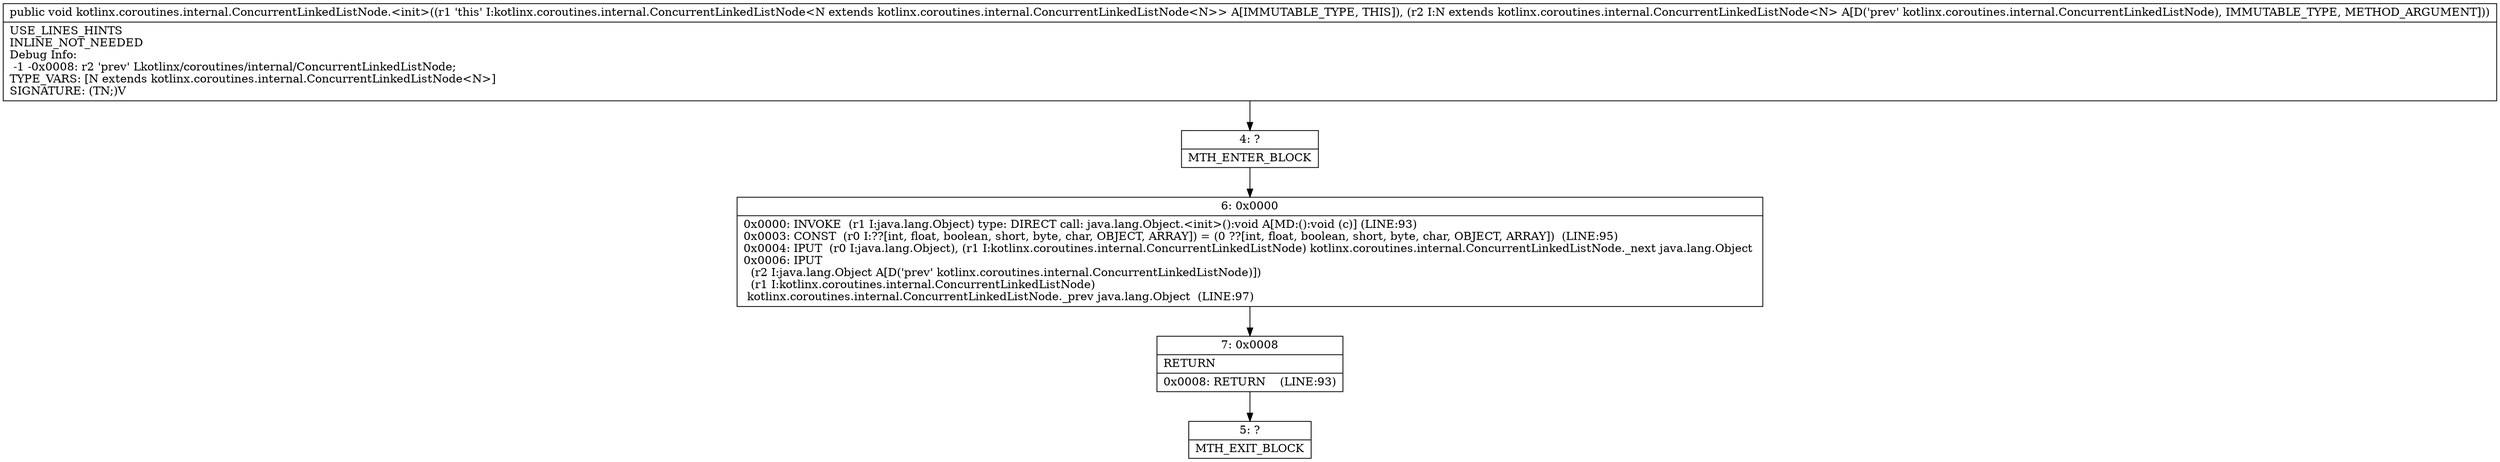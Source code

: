 digraph "CFG forkotlinx.coroutines.internal.ConcurrentLinkedListNode.\<init\>(Lkotlinx\/coroutines\/internal\/ConcurrentLinkedListNode;)V" {
Node_4 [shape=record,label="{4\:\ ?|MTH_ENTER_BLOCK\l}"];
Node_6 [shape=record,label="{6\:\ 0x0000|0x0000: INVOKE  (r1 I:java.lang.Object) type: DIRECT call: java.lang.Object.\<init\>():void A[MD:():void (c)] (LINE:93)\l0x0003: CONST  (r0 I:??[int, float, boolean, short, byte, char, OBJECT, ARRAY]) = (0 ??[int, float, boolean, short, byte, char, OBJECT, ARRAY])  (LINE:95)\l0x0004: IPUT  (r0 I:java.lang.Object), (r1 I:kotlinx.coroutines.internal.ConcurrentLinkedListNode) kotlinx.coroutines.internal.ConcurrentLinkedListNode._next java.lang.Object \l0x0006: IPUT  \l  (r2 I:java.lang.Object A[D('prev' kotlinx.coroutines.internal.ConcurrentLinkedListNode)])\l  (r1 I:kotlinx.coroutines.internal.ConcurrentLinkedListNode)\l kotlinx.coroutines.internal.ConcurrentLinkedListNode._prev java.lang.Object  (LINE:97)\l}"];
Node_7 [shape=record,label="{7\:\ 0x0008|RETURN\l|0x0008: RETURN    (LINE:93)\l}"];
Node_5 [shape=record,label="{5\:\ ?|MTH_EXIT_BLOCK\l}"];
MethodNode[shape=record,label="{public void kotlinx.coroutines.internal.ConcurrentLinkedListNode.\<init\>((r1 'this' I:kotlinx.coroutines.internal.ConcurrentLinkedListNode\<N extends kotlinx.coroutines.internal.ConcurrentLinkedListNode\<N\>\> A[IMMUTABLE_TYPE, THIS]), (r2 I:N extends kotlinx.coroutines.internal.ConcurrentLinkedListNode\<N\> A[D('prev' kotlinx.coroutines.internal.ConcurrentLinkedListNode), IMMUTABLE_TYPE, METHOD_ARGUMENT]))  | USE_LINES_HINTS\lINLINE_NOT_NEEDED\lDebug Info:\l  \-1 \-0x0008: r2 'prev' Lkotlinx\/coroutines\/internal\/ConcurrentLinkedListNode;\lTYPE_VARS: [N extends kotlinx.coroutines.internal.ConcurrentLinkedListNode\<N\>]\lSIGNATURE: (TN;)V\l}"];
MethodNode -> Node_4;Node_4 -> Node_6;
Node_6 -> Node_7;
Node_7 -> Node_5;
}

